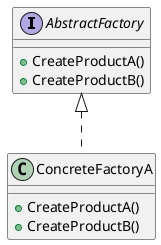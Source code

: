 @startuml
interface AbstractFactory {
    + CreateProductA()
    + CreateProductB()
}

class ConcreteFactoryA implements AbstractFactory {
    + CreateProductA()
    + CreateProductB()
}
@enduml